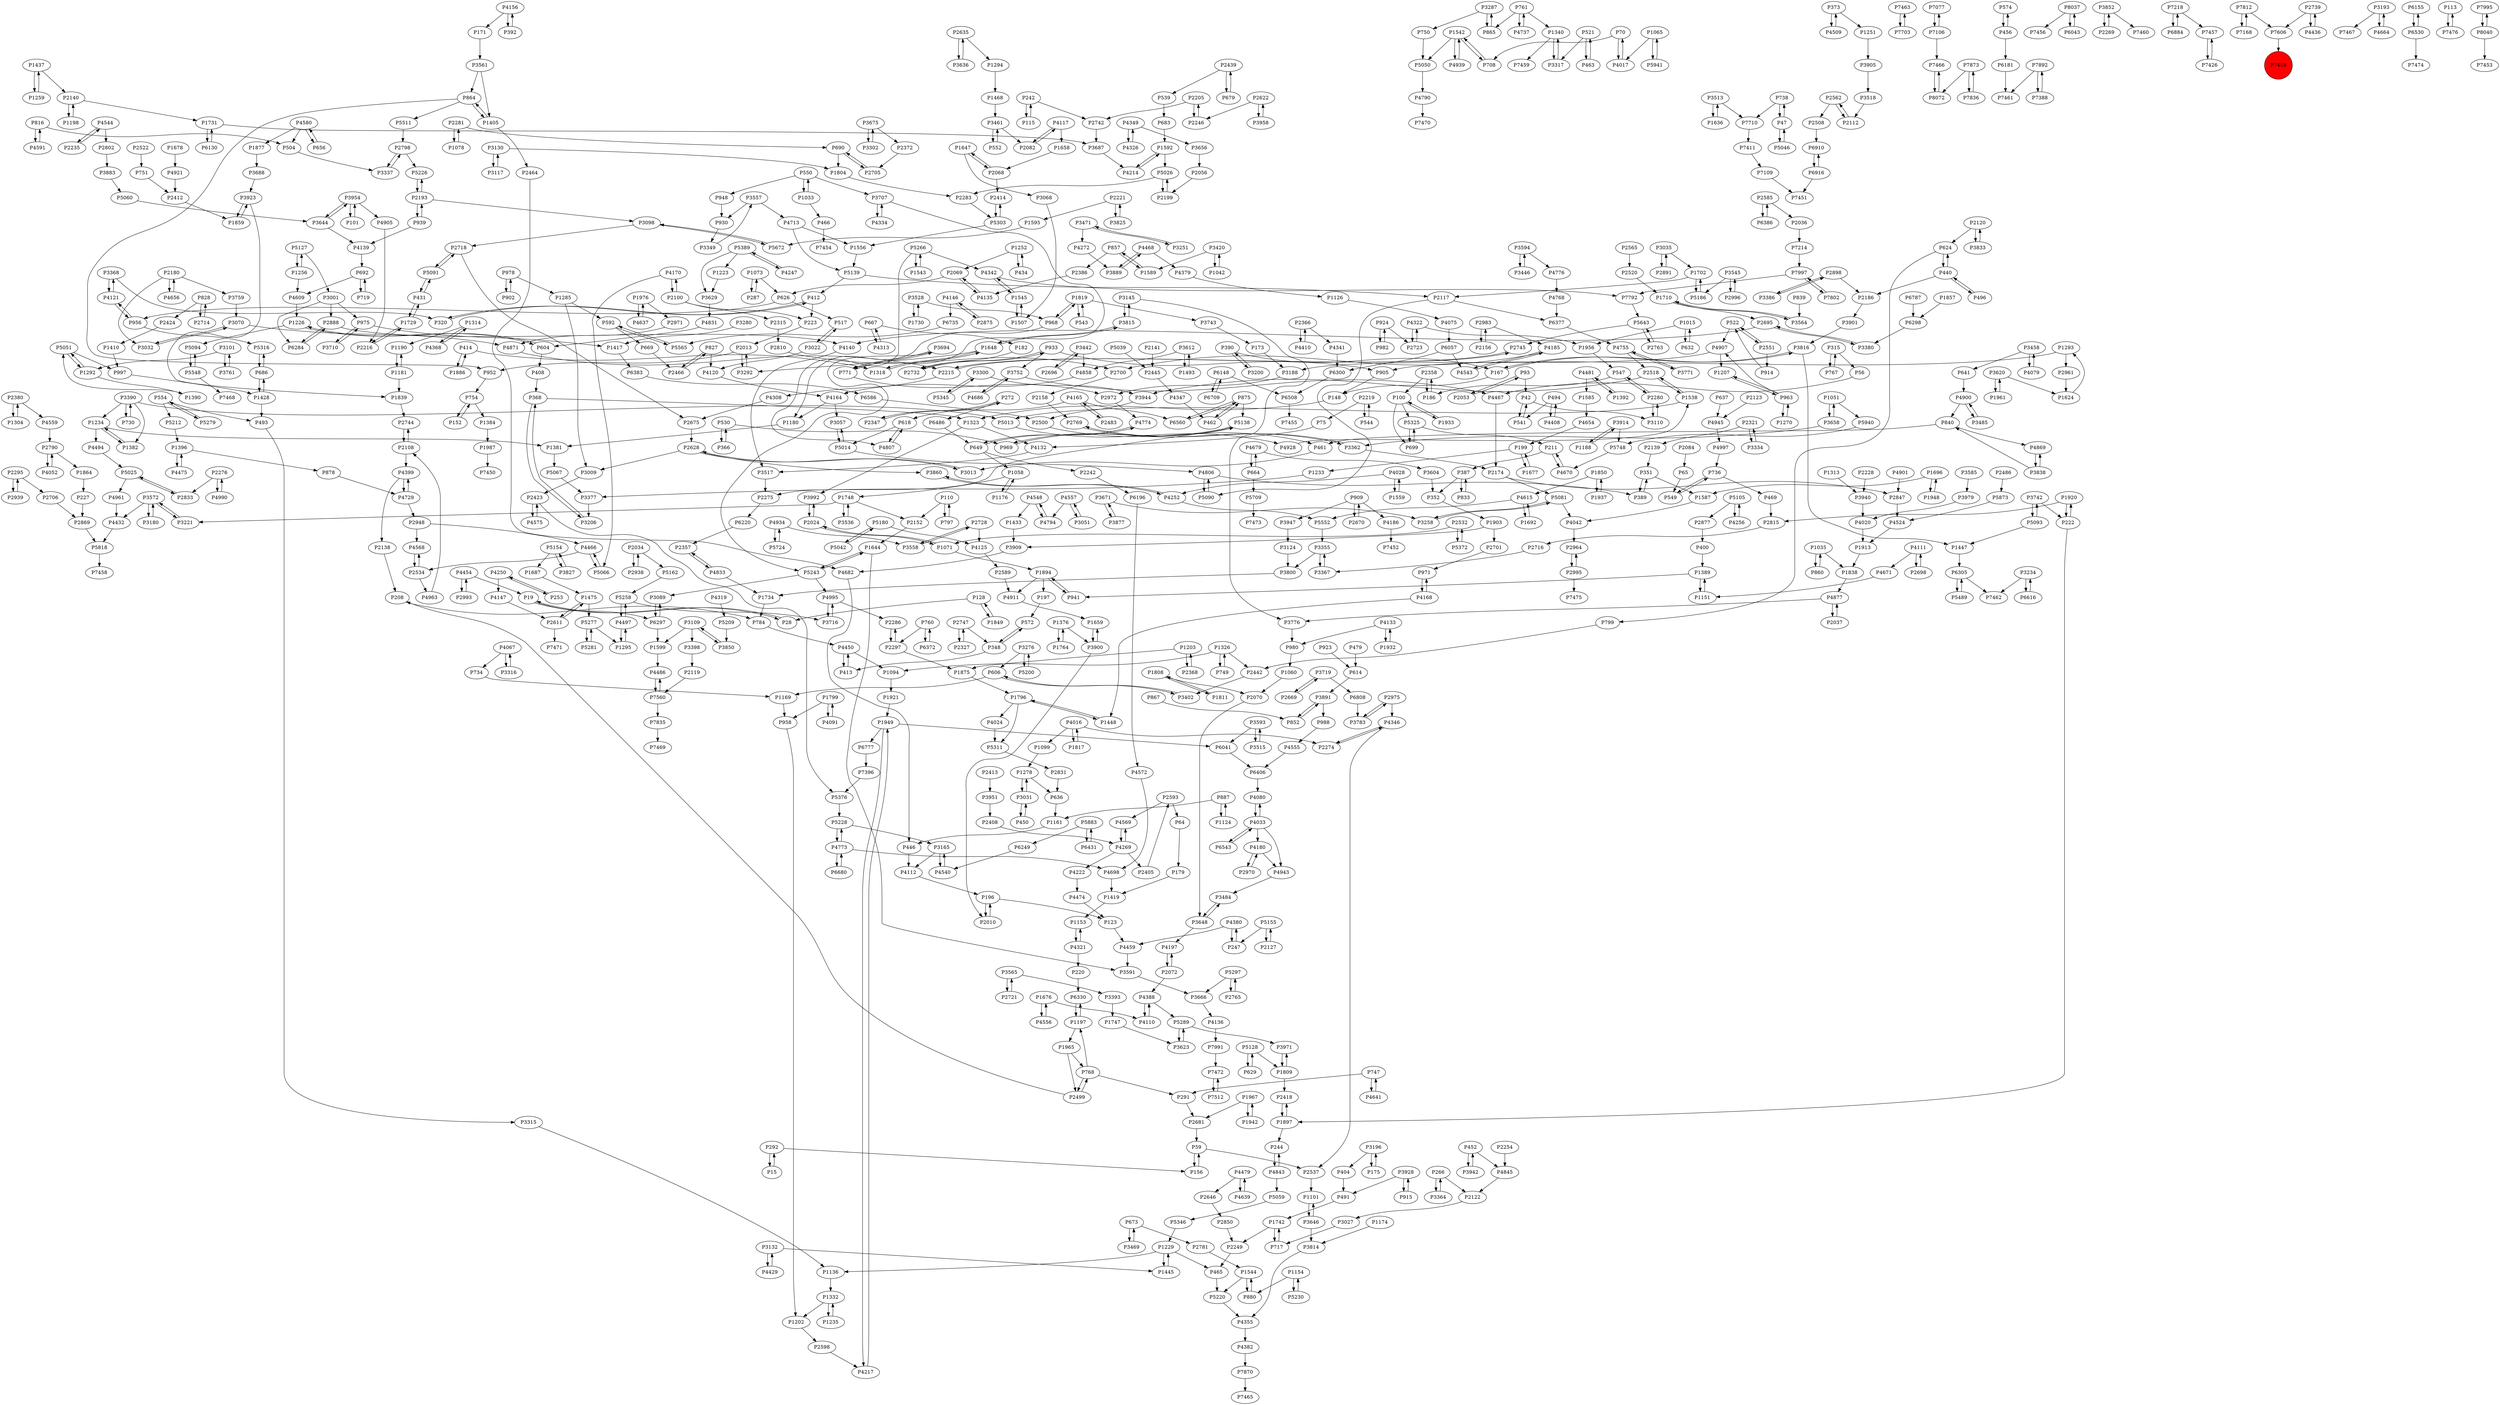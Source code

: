 digraph {
	P1190 -> P1181
	P2948 -> P4568
	P3031 -> P1278
	P6196 -> P4572
	P3860 -> P4252
	P4067 -> P734
	P827 -> P2466
	P19 -> P6297
	P2850 -> P2249
	P3909 -> P4682
	P7560 -> P7835
	P2971 -> P4871
	P2215 -> P2745
	P3572 -> P3180
	P2728 -> P3558
	P1256 -> P5127
	P3188 -> P2972
	P4877 -> P2037
	P2036 -> P7214
	P1542 -> P5050
	P6910 -> P6916
	P2072 -> P4197
	P667 -> P182
	P7463 -> P7703
	P2358 -> P100
	P816 -> P4591
	P4928 -> P1538
	P1687 -> P1475
	P5303 -> P1556
	P2585 -> P6386
	P2802 -> P3883
	P1234 -> P4494
	P2696 -> P3442
	P1392 -> P4481
	P4656 -> P2180
	P6680 -> P4773
	P3196 -> P404
	P7077 -> P7106
	P604 -> P408
	P2108 -> P2744
	P1702 -> P5186
	P3850 -> P3109
	P1731 -> P3687
	P1203 -> P2368
	P3992 -> P2024
	P958 -> P1202
	P2961 -> P1624
	P3130 -> P1804
	P4654 -> P199
	P1819 -> P3743
	P504 -> P3337
	P3707 -> P771
	P1921 -> P1949
	P4575 -> P2423
	P452 -> P4845
	P1223 -> P3629
	P3355 -> P3800
	P3783 -> P2975
	P2072 -> P4388
	P2327 -> P2747
	P939 -> P2193
	P387 -> P352
	P1545 -> P4342
	P975 -> P1417
	P816 -> P504
	P4408 -> P494
	P4042 -> P2964
	P1058 -> P1176
	P3117 -> P3130
	P1545 -> P1507
	P7411 -> P7109
	P875 -> P462
	P3620 -> P1961
	P167 -> P148
	P3442 -> P2696
	P5042 -> P5180
	P574 -> P456
	P4168 -> P971
	P1747 -> P3623
	P3620 -> P1624
	P3461 -> P2082
	P1376 -> P1764
	P3838 -> P840
	P4341 -> P6300
	P828 -> P2424
	P4197 -> P2072
	P618 -> P5014
	P5940 -> P5748
	P971 -> P4168
	P1252 -> P434
	P242 -> P115
	P606 -> P3402
	P840 -> P461
	P768 -> P1197
	P4399 -> P4729
	P2534 -> P4568
	P4020 -> P1913
	P2141 -> P2445
	P196 -> P2010
	P1542 -> P708
	P4170 -> P5066
	P3954 -> P101
	P2747 -> P2327
	P5548 -> P5094
	P4247 -> P5389
	P6297 -> P3089
	P1676 -> P4556
	P3814 -> P4355
	P2718 -> P5091
	P1804 -> P2283
	P6297 -> P1599
	P2728 -> P4125
	P3648 -> P4197
	P266 -> P3364
	P4773 -> P4698
	P2700 -> P2158
	P1949 -> P4217
	P3979 -> P4020
	P4459 -> P3591
	P4121 -> P3368
	P3658 -> P3362
	P2372 -> P2705
	P7892 -> P7388
	P2084 -> P65
	P1153 -> P4321
	P2418 -> P1897
	P2276 -> P4990
	P2219 -> P544
	P4729 -> P4399
	P1033 -> P466
	P905 -> P148
	P4349 -> P3656
	P5154 -> P1687
	P3258 -> P5081
	P4544 -> P2802
	P2522 -> P751
	P6305 -> P5489
	P750 -> P5050
	P2108 -> P4399
	P5046 -> P47
	P530 -> P366
	P3302 -> P3675
	P3362 -> P2769
	P8037 -> P7456
	P253 -> P4250
	P6148 -> P6508
	P3883 -> P5060
	P1894 -> P197
	P2295 -> P2939
	P4481 -> P1392
	P2056 -> P2199
	P292 -> P15
	P988 -> P4555
	P1647 -> P3068
	P3852 -> P2269
	P368 -> P1323
	P4615 -> P1692
	P6777 -> P7396
	P2635 -> P3636
	P493 -> P3315
	P799 -> P2442
	P5643 -> P2745
	P754 -> P1384
	P128 -> P28
	P1809 -> P2418
	P3761 -> P3101
	P1389 -> P1151
	P828 -> P2714
	P1819 -> P968
	P440 -> P2186
	P3891 -> P852
	P5139 -> P412
	P408 -> P368
	P4843 -> P5059
	P2070 -> P3648
	P1692 -> P4615
	P2964 -> P2995
	P4117 -> P2082
	P761 -> P4737
	P626 -> P517
	P431 -> P1729
	P2705 -> P690
	P42 -> P541
	P4165 -> P618
	P4833 -> P1734
	P1278 -> P636
	P3564 -> P1710
	P1961 -> P3620
	P3234 -> P6616
	P1897 -> P2418
	P2221 -> P1595
	P2123 -> P4945
	P6298 -> P3380
	P42 -> P3110
	P1235 -> P1332
	P1877 -> P3688
	P7457 -> P7426
	P3776 -> P980
	P2646 -> P2850
	P6431 -> P5883
	P440 -> P496
	P3022 -> P4120
	P3276 -> P5200
	P199 -> P1677
	P1965 -> P768
	P4125 -> P2589
	P5297 -> P2765
	P2681 -> P59
	P1437 -> P2140
	P865 -> P3287
	P2423 -> P5376
	P7466 -> P8072
	P2888 -> P6284
	P827 -> P4120
	P554 -> P493
	P539 -> P683
	P5060 -> P3644
	P414 -> P1318
	P4556 -> P1676
	P5748 -> P4670
	P2423 -> P4575
	P5266 -> P1543
	P2380 -> P4559
	P4112 -> P196
	P7873 -> P8072
	P466 -> P7454
	P3914 -> P1188
	P4217 -> P1949
	P1710 -> P3564
	P1493 -> P3612
	P199 -> P1233
	P4995 -> P3716
	P618 -> P4807
	P3951 -> P2408
	P5258 -> P3716
	P1897 -> P244
	P1976 -> P2971
	P2219 -> P75
	P4410 -> P2366
	P2499 -> P768
	P4349 -> P4326
	P4737 -> P761
	P2532 -> P5372
	P4845 -> P2122
	P4790 -> P7470
	P5277 -> P5281
	P128 -> P1849
	P686 -> P5316
	P1710 -> P2695
	P1410 -> P997
	P1188 -> P3914
	P4120 -> P4164
	P1174 -> P3814
	P4568 -> P2534
	P5258 -> P4497
	P4713 -> P5139
	P3545 -> P2996
	P4256 -> P5105
	P875 -> P6560
	P3234 -> P7462
	P649 -> P4774
	P465 -> P5220
	P7606 -> P7449
	P914 -> P522
	P65 -> P549
	P6916 -> P6910
	P4140 -> P3517
	P547 -> P2280
	P4548 -> P4794
	P179 -> P1419
	P2995 -> P7475
	P3644 -> P3954
	P4773 -> P6680
	P909 -> P4186
	P4033 -> P4943
	P15 -> P292
	P4637 -> P1976
	P5162 -> P5258
	P3458 -> P641
	P6284 -> P2888
	P3572 -> P4432
	P864 -> P5511
	P2034 -> P5162
	P4347 -> P462
	P4033 -> P6543
	P3942 -> P452
	P4214 -> P1592
	P3923 -> P1859
	P1099 -> P1278
	P867 -> P852
	P7106 -> P7077
	P554 -> P5279
	P461 -> P3013
	P1864 -> P227
	P3317 -> P1340
	P933 -> P2732
	P522 -> P2551
	P2948 -> P4466
	P1256 -> P4609
	P3471 -> P4272
	P6709 -> P6148
	P4269 -> P4569
	P4939 -> P1542
	P3001 -> P975
	P978 -> P902
	P915 -> P3928
	P975 -> P3710
	P1658 -> P2068
	P3752 -> P4686
	P3132 -> P1445
	P5311 -> P2831
	P208 -> P784
	P3193 -> P7467
	P390 -> P167
	P3130 -> P3117
	P857 -> P2386
	P3557 -> P930
	P1956 -> P547
	P2228 -> P3940
	P7792 -> P5643
	P59 -> P2537
	P1729 -> P2216
	P592 -> P669
	P2366 -> P4341
	P7812 -> P7168
	P100 -> P1933
	P3914 -> P5748
	P4509 -> P373
	P1644 -> P5243
	P952 -> P754
	P1058 -> P1748
	P2565 -> P2520
	P5026 -> P2199
	P784 -> P4450
	P242 -> P2742
	P5226 -> P2193
	P4380 -> P247
	P352 -> P1903
	P2037 -> P4877
	P2280 -> P547
	P4641 -> P747
	P6406 -> P4080
	P3398 -> P2119
	P1544 -> P880
	P649 -> P2242
	P3337 -> P2798
	P2628 -> P3860
	P1259 -> P1437
	P404 -> P491
	P4943 -> P3484
	P479 -> P614
	P3013 -> P2628
	P4833 -> P2357
	P272 -> P6486
	P3193 -> P4664
	P4524 -> P1913
	P101 -> P3954
	P4544 -> P2235
	P980 -> P1060
	P3742 -> P5093
	P6586 -> P2500
	P5209 -> P3850
	P5051 -> P997
	P3165 -> P4540
	P412 -> P223
	P1396 -> P4475
	P70 -> P4017
	P4079 -> P3458
	P2274 -> P4346
	P4308 -> P2675
	P4713 -> P1556
	P3593 -> P6041
	P412 -> P320
	P2445 -> P4347
	P5025 -> P2833
	P1314 -> P1190
	P857 -> P1589
	P3110 -> P2280
	P5186 -> P1702
	P2975 -> P4346
	P2798 -> P3337
	P6155 -> P6530
	P3889 -> P4468
	P6130 -> P1731
	P3070 -> P4871
	P4995 -> P2286
	P4432 -> P5818
	P3280 -> P1417
	P3513 -> P7710
	P4139 -> P692
	P604 -> P1226
	P6787 -> P6298
	P3688 -> P3923
	P389 -> P351
	P4997 -> P736
	P2765 -> P5297
	P5565 -> P592
	P1293 -> P905
	P1967 -> P2681
	P123 -> P4459
	P708 -> P1542
	P6884 -> P7218
	P1161 -> P446
	P2139 -> P351
	P1051 -> P3658
	P2975 -> P3783
	P3646 -> P3814
	P3109 -> P3398
	P1659 -> P3900
	P5511 -> P2798
	P4497 -> P1295
	P4776 -> P4768
	P1381 -> P5067
	P113 -> P7476
	P5155 -> P2127
	P1419 -> P1153
	P1808 -> P1811
	P4466 -> P5066
	P4342 -> P7792
	P3827 -> P5154
	P6305 -> P7462
	P2508 -> P6910
	P541 -> P42
	P387 -> P833
	P1875 -> P1796
	P3221 -> P3572
	P1933 -> P100
	P5372 -> P2532
	P3800 -> P1734
	P933 -> P905
	P2180 -> P4656
	P2205 -> P2246
	P736 -> P549
	P2551 -> P522
	P1849 -> P128
	P2486 -> P5873
	P5067 -> P3377
	P4170 -> P2100
	P4052 -> P2790
	P3420 -> P1042
	P4454 -> P2993
	P4831 -> P604
	P1234 -> P1382
	P3145 -> P3815
	P1405 -> P2464
	P3458 -> P4079
	P3528 -> P1730
	P734 -> P1169
	P2122 -> P3027
	P549 -> P736
	P3594 -> P3446
	P4843 -> P244
	P2380 -> P1304
	P930 -> P3349
	P2321 -> P3334
	P1696 -> P1948
	P156 -> P59
	P4252 -> P3860
	P6508 -> P7455
	P3838 -> P4869
	P5316 -> P686
	P4024 -> P5311
	P244 -> P4843
	P3124 -> P3800
	P1676 -> P4110
	P3292 -> P2013
	P4963 -> P2108
	P4016 -> P2274
	P3355 -> P3367
	P738 -> P47
	P469 -> P2815
	P2069 -> P626
	P2593 -> P64
	P4934 -> P3558
	P2739 -> P4436
	P3891 -> P988
	P4269 -> P4222
	P5066 -> P4466
	P247 -> P4380
	P4164 -> P3057
	P3393 -> P1747
	P2347 -> P272
	P902 -> P978
	P5325 -> P699
	P1382 -> P1234
	P4017 -> P70
	P2412 -> P1859
	P2156 -> P2983
	P2408 -> P4269
	P760 -> P2297
	P667 -> P4313
	P3656 -> P2056
	P2174 -> P5081
	P5552 -> P3355
	P2622 -> P2246
	P4388 -> P5289
	P3593 -> P3515
	P1949 -> P6041
	P4080 -> P4033
	P3585 -> P3979
	P6530 -> P7474
	P6735 -> P5565
	P4313 -> P667
	P1326 -> P2442
	P2898 -> P2186
	P8072 -> P7466
	P1405 -> P864
	P7892 -> P7461
	P771 -> P2972
	P1292 -> P1390
	P5093 -> P1447
	P2424 -> P1410
	P5091 -> P2718
	P1332 -> P1202
	P5228 -> P4773
	P2295 -> P2706
	P683 -> P1592
	P3719 -> P2669
	P390 -> P3200
	P5243 -> P4995
	P6220 -> P2357
	P2249 -> P465
	P2898 -> P3386
	P7214 -> P7997
	P4319 -> P5209
	P2622 -> P3958
	P4557 -> P3051
	P4591 -> P816
	P291 -> P2681
	P5281 -> P5277
	P5643 -> P2763
	P840 -> P4869
	P2158 -> P2769
	P4185 -> P4543
	P4388 -> P4110
	P3001 -> P6284
	P1475 -> P5277
	P4474 -> P123
	P4450 -> P1094
	P5025 -> P4961
	P4147 -> P2611
	P522 -> P4907
	P1734 -> P784
	P3536 -> P1748
	P70 -> P708
	P450 -> P3031
	P2297 -> P2286
	P6386 -> P2585
	P1850 -> P4615
	P440 -> P624
	P1965 -> P2499
	P1094 -> P1921
	P2193 -> P3098
	P1742 -> P2249
	P636 -> P1161
	P315 -> P56
	P1390 -> P5051
	P4961 -> P4432
	P669 -> P2466
	P5105 -> P2877
	P171 -> P3561
	P2024 -> P3992
	P887 -> P1161
	P730 -> P3390
	P2701 -> P971
	P4858 -> P4164
	P186 -> P2358
	P3658 -> P1051
	P5105 -> P4256
	P1304 -> P2380
	P2127 -> P5155
	P1285 -> P592
	P1065 -> P5941
	P5709 -> P7473
	P3612 -> P1493
	P880 -> P1544
	P3001 -> P2888
	P2593 -> P4569
	P5180 -> P5042
	P2611 -> P1475
	P5389 -> P1223
	P1589 -> P857
	P5818 -> P7458
	P1448 -> P1796
	P4185 -> P2700
	P738 -> P7710
	P4186 -> P7452
	P956 -> P5316
	P4679 -> P664
	P1859 -> P3923
	P4133 -> P980
	P3022 -> P517
	P1559 -> P4028
	P392 -> P4156
	P624 -> P440
	P4342 -> P1545
	P2246 -> P2205
	P1796 -> P1448
	P550 -> P948
	P924 -> P2723
	P8037 -> P6043
	P2747 -> P348
	P5724 -> P4934
	P530 -> P969
	P4609 -> P1226
	P7812 -> P7606
	P5228 -> P3165
	P4572 -> P4698
	P5325 -> P211
	P751 -> P2412
	P5154 -> P3827
	P2499 -> P208
	P2120 -> P3833
	P5051 -> P1292
	P1587 -> P4042
	P6486 -> P649
	P366 -> P530
	P3947 -> P3124
	P4990 -> P2276
	P606 -> P1169
	P1384 -> P1987
	P2875 -> P4146
	P2635 -> P1294
	P1920 -> P222
	P4380 -> P4459
	P2589 -> P4911
	P2562 -> P2508
	P4326 -> P4349
	P2739 -> P7606
	P3315 -> P1136
	P4869 -> P3838
	P3132 -> P4429
	P4436 -> P2739
	P348 -> P572
	P4346 -> P2537
	P3710 -> P975
	P4945 -> P4997
	P4016 -> P1099
	P1226 -> P5094
	P4322 -> P2723
	P3386 -> P2898
	P1207 -> P963
	P100 -> P699
	P1197 -> P1965
	P552 -> P3461
	P909 -> P2670
	P3666 -> P4136
	P3390 -> P5013
	P3816 -> P167
	P6372 -> P760
	P4067 -> P3316
	P997 -> P1428
	P7168 -> P7812
	P5127 -> P3001
	P3604 -> P352
	P3035 -> P2891
	P2877 -> P400
	P2283 -> P5303
	P2269 -> P3852
	P6041 -> P6406
	P2013 -> P3292
	P572 -> P348
	P550 -> P1033
	P3954 -> P3644
	P3098 -> P2718
	P320 -> P412
	P3944 -> P2500
	P1894 -> P4911
	P5883 -> P6249
	P2010 -> P196
	P2847 -> P4524
	P2532 -> P1071
	P7997 -> P7792
	P1234 -> P1381
	P3742 -> P222
	P5277 -> P1295
	P1677 -> P199
	P3833 -> P2120
	P1202 -> P2598
	P4543 -> P4185
	P2013 -> P952
	P4164 -> P1180
	P3928 -> P491
	P351 -> P1587
	P4136 -> P7991
	P4686 -> P3752
	P3594 -> P4776
	P686 -> P1428
	P1060 -> P2070
	P7512 -> P7472
	P3032 -> P3070
	P3390 -> P730
	P3031 -> P450
	P4399 -> P2138
	P3367 -> P3355
	P4559 -> P2790
	P543 -> P1819
	P673 -> P3469
	P1920 -> P2815
	P2714 -> P828
	P6808 -> P3783
	P2100 -> P4170
	P4934 -> P5724
	P2215 -> P4308
	P463 -> P521
	P3145 -> P3776
	P3852 -> P7460
	P4180 -> P4943
	P1042 -> P3420
	P292 -> P156
	P4165 -> P6560
	P5128 -> P629
	P1742 -> P717
	P1051 -> P5940
	P348 -> P413
	P1318 -> P1648
	P963 -> P1207
	P5059 -> P5346
	P4133 -> P1932
	P1886 -> P414
	P521 -> P3317
	P1229 -> P1445
	P431 -> P5091
	P2669 -> P3719
	P4132 -> P3517
	P4774 -> P649
	P196 -> P123
	P3771 -> P4755
	P2518 -> P3944
	P3558 -> P2728
	P56 -> P4467
	P93 -> P2053
	P3716 -> P4995
	P3905 -> P3518
	P2120 -> P624
	P3940 -> P4020
	P2034 -> P2938
	P2199 -> P5026
	P4454 -> P19
	P7870 -> P7465
	P3469 -> P673
	P1251 -> P3905
	P1799 -> P958
	P400 -> P1389
	P1294 -> P1468
	P1437 -> P1259
	P761 -> P1340
	P4479 -> P2646
	P3362 -> P2174
	P5346 -> P1229
	P4871 -> P2215
	P2216 -> P1729
	P2598 -> P4217
	P197 -> P572
	P5230 -> P1154
	P4334 -> P3707
	P1838 -> P4877
	P7218 -> P6884
	P3545 -> P5186
	P2833 -> P5025
	P2281 -> P1078
	P1428 -> P686
	P3815 -> P1648
	P1647 -> P2068
	P1857 -> P6298
	P2053 -> P93
	P1292 -> P5051
	P2983 -> P4185
	P4033 -> P4080
	P1015 -> P1956
	P4146 -> P2875
	P2386 -> P4135
	P5039 -> P2445
	P3958 -> P2622
	P93 -> P42
	P2413 -> P3951
	P2500 -> P461
	P7560 -> P4486
	P3719 -> P6808
	P1556 -> P5139
	P1252 -> P2069
	P5127 -> P1256
	P626 -> P956
	P2551 -> P914
	P5212 -> P1396
	P3368 -> P320
	P864 -> P1405
	P6383 -> P6586
	P3035 -> P1702
	P1538 -> P5013
	P100 -> P5325
	P1101 -> P3646
	P1932 -> P4133
	P1599 -> P4486
	P2698 -> P4111
	P4911 -> P1659
	P1015 -> P632
	P1949 -> P6777
	P1326 -> P749
	P3089 -> P6297
	P624 -> P799
	P5389 -> P4247
	P1340 -> P3317
	P963 -> P4907
	P2366 -> P4410
	P4467 -> P2174
	P4755 -> P3771
	P2439 -> P679
	P5289 -> P3623
	P3565 -> P2721
	P4429 -> P3132
	P1538 -> P2518
	P1035 -> P860
	P2628 -> P3013
	P414 -> P1886
	P3165 -> P4112
	P2996 -> P3545
	P1764 -> P1376
	P2938 -> P2034
	P3971 -> P1809
	P1226 -> P604
	P7995 -> P8040
	P1326 -> P1094
	P2193 -> P939
	P5376 -> P5228
	P4877 -> P3776
	P1543 -> P5266
	P4222 -> P4474
	P1595 -> P5672
	P7472 -> P7512
	P1648 -> P1318
	P494 -> P541
	P2254 -> P4845
	P1293 -> P2961
	P368 -> P3206
	P7991 -> P7472
	P373 -> P1251
	P3752 -> P4467
	P4028 -> P1559
	P6330 -> P1197
	P3557 -> P4713
	P554 -> P5212
	P1126 -> P4075
	P1176 -> P1058
	P968 -> P1180
	P629 -> P5128
	P4468 -> P4379
	P3420 -> P1589
	P2742 -> P3687
	P4698 -> P1419
	P5297 -> P3666
	P6916 -> P7451
	P4111 -> P2698
	P211 -> P4670
	P4382 -> P7870
	P3954 -> P4905
	P2442 -> P3402
	P1942 -> P1967
	P1748 -> P3536
	P4921 -> P2412
	P2562 -> P2112
	P1648 -> P3292
	P6148 -> P6709
	P5139 -> P2117
	P679 -> P2439
	P4321 -> P220
	P2781 -> P1544
	P496 -> P440
	P452 -> P3942
	P5489 -> P6305
	P3109 -> P1599
	P3528 -> P968
	P5026 -> P2283
	P2280 -> P3110
	P4091 -> P1799
	P3671 -> P3258
	P19 -> P28
	P4557 -> P4794
	P7997 -> P7802
	P1817 -> P4016
	P434 -> P1252
	P4729 -> P2948
	P462 -> P875
	P3485 -> P4900
	P768 -> P2499
	P7218 -> P7457
	P5013 -> P4928
	P2939 -> P2295
	P909 -> P3947
	P4165 -> P2483
	P1198 -> P2140
	P1937 -> P1850
	P4682 -> P446
	P5128 -> P1809
	P3027 -> P717
	P4580 -> P504
	P3816 -> P1447
	P494 -> P4408
	P2537 -> P1101
	P7396 -> P5376
	P315 -> P767
	P5266 -> P4807
	P7836 -> P7873
	P3877 -> P3671
	P2798 -> P5226
	P5303 -> P2414
	P59 -> P156
	P1229 -> P1136
	P2869 -> P5818
	P2763 -> P5643
	P5138 -> P2275
	P3251 -> P3471
	P1181 -> P1190
	P923 -> P614
	P152 -> P754
	P3180 -> P3572
	P2769 -> P3362
	P3377 -> P3206
	P3101 -> P3761
	P3743 -> P173
	P978 -> P1285
	P2205 -> P2742
	P4250 -> P4147
	P1197 -> P6330
	P5289 -> P3971
	P3675 -> P3302
	P456 -> P6181
	P4450 -> P413
	P4806 -> P389
	P2405 -> P2593
	P1475 -> P2611
	P287 -> P1073
	P1748 -> P3221
	P2466 -> P827
	P2221 -> P3825
	P2024 -> P1071
	P1033 -> P550
	P173 -> P3188
	P1136 -> P1332
	P5200 -> P3276
	P3707 -> P4334
	P5548 -> P7468
	P3471 -> P3251
	P1850 -> P1937
	P3461 -> P552
	P4905 -> P2216
	P5014 -> P4806
	P2174 -> P2847
	P924 -> P982
	P4117 -> P1658
	P878 -> P4729
	P2082 -> P4117
	P211 -> P387
	P3687 -> P4214
	P2117 -> P6377
	P649 -> P1058
	P5266 -> P4342
	P2888 -> P4140
	P4028 -> P4252
	P1332 -> P1235
	P1071 -> P1894
	P4494 -> P5025
	P2286 -> P2297
	P4110 -> P4388
	P939 -> P4139
	P692 -> P719
	P2180 -> P3032
	P544 -> P2219
	P4272 -> P3889
	P148 -> P1323
	P8040 -> P7995
	P760 -> P6372
	P1073 -> P287
	P4907 -> P1207
	P1323 -> P4132
	P5081 -> P3258
	P1624 -> P1293
	P948 -> P930
	P7426 -> P7457
	P4156 -> P392
	P5180 -> P4125
	P797 -> P110
	P2810 -> P2700
	P5873 -> P4524
	P1592 -> P4214
	P3200 -> P390
	P5279 -> P554
	P1903 -> P2701
	P1313 -> P3940
	P4794 -> P4548
	P4468 -> P3889
	P1065 -> P4017
	P3287 -> P750
	P3694 -> P771
	P3561 -> P1405
	P3923 -> P1839
	P4580 -> P1877
	P3057 -> P5014
	P1169 -> P958
	P8040 -> P7453
	P4322 -> P1956
	P3316 -> P4067
	P175 -> P3196
	P2138 -> P208
	P2983 -> P2156
	P220 -> P6330
	P3300 -> P5345
	P1542 -> P4939
	P747 -> P4641
	P2706 -> P2869
	P4900 -> P3485
	P5345 -> P3300
	P2140 -> P1198
	P4548 -> P1433
	P3101 -> P1292
	P2972 -> P4774
	P2611 -> P7471
	P3636 -> P2635
	P2068 -> P2414
	P839 -> P3564
	P1285 -> P3009
	P1396 -> P878
	P1903 -> P3909
	P3518 -> P2112
	P692 -> P4609
	P767 -> P315
	P2297 -> P1875
	P2716 -> P3367
	P1585 -> P4654
	P222 -> P1897
	P7106 -> P7466
	P3644 -> P4139
	P4679 -> P3604
	P747 -> P291
	P3402 -> P606
	P875 -> P5138
	P110 -> P797
	P3901 -> P3816
	P4907 -> P3188
	P3675 -> P2372
	P3694 -> P5243
	P2100 -> P2315
	P2069 -> P4135
	P7109 -> P7451
	P3276 -> P606
	P2670 -> P909
	P690 -> P2705
	P1233 -> P3377
	P768 -> P291
	P1340 -> P7459
	P982 -> P924
	P3825 -> P2221
	P266 -> P2122
	P5389 -> P3629
	P2242 -> P6196
	P5093 -> P3742
	P690 -> P1804
	P5014 -> P3057
	P1811 -> P1808
	P2414 -> P5303
	P446 -> P4112
	P4269 -> P2405
	P963 -> P1270
	P1592 -> P5026
	P833 -> P387
	P28 -> P19
	P1323 -> P3992
	P614 -> P3891
	P491 -> P1742
	P1270 -> P963
	P2993 -> P4454
	P2100 -> P223
	P3612 -> P4858
	P749 -> P1326
	P3368 -> P4121
	P2721 -> P3565
	P771 -> P3694
	P1976 -> P4637
	P1648 -> P3815
	P167 -> P3816
	P6543 -> P4033
	P2112 -> P2562
	P1808 -> P2070
	P2732 -> P933
	P4900 -> P840
	P1644 -> P3591
	P5243 -> P1644
	P3561 -> P864
	P4806 -> P5090
	P3109 -> P3850
	P1730 -> P3528
	P1180 -> P1381
	P5094 -> P5548
	P4121 -> P956
	P3380 -> P2695
	P3900 -> P1659
	P592 -> P5565
	P4016 -> P1817
	P2831 -> P636
	P4555 -> P6406
	P2439 -> P539
	P547 -> P186
	P1376 -> P3900
	P1796 -> P5311
	P1151 -> P1389
	P1948 -> P1696
	P3206 -> P368
	P1819 -> P543
	P7835 -> P7469
	P5090 -> P4806
	P1071 -> P2024
	P5091 -> P431
	P2193 -> P5226
	P887 -> P1124
	P3068 -> P1507
	P4111 -> P4671
	P7710 -> P7411
	P110 -> P2152
	P3051 -> P4557
	P6530 -> P6155
	P699 -> P5325
	P2068 -> P1647
	P3815 -> P3145
	P3629 -> P4831
	P3648 -> P3484
	P4569 -> P4269
	P4346 -> P2274
	P4180 -> P2970
	P864 -> P952
	P968 -> P1819
	P3287 -> P865
	P1447 -> P6305
	P1636 -> P3513
	P2276 -> P2833
	P47 -> P5046
	P227 -> P2869
	P222 -> P1920
	P656 -> P4580
	P2368 -> P1203
	P1154 -> P5230
	P4135 -> P2069
	P3196 -> P175
	P1987 -> P7450
	P272 -> P2347
	P4250 -> P253
	P3623 -> P5289
	P1203 -> P1875
	P4615 -> P5552
	P5941 -> P1065
	P6181 -> P7461
	P64 -> P179
	P1678 -> P4921
	P3484 -> P3648
	P1799 -> P4091
	P2744 -> P2108
	P4075 -> P6057
	P2790 -> P1864
	P3009 -> P2423
	P2995 -> P2964
	P4768 -> P6377
	P860 -> P1035
	P4466 -> P2534
	P2695 -> P4140
	P4033 -> P4180
	P1295 -> P4497
	P2815 -> P2716
	P5883 -> P6431
	P4639 -> P4479
	P2483 -> P4165
	P1278 -> P3031
	P4368 -> P1314
	P182 -> P2732
	P2180 -> P3759
	P3390 -> P1234
	P3334 -> P2321
	P4755 -> P2518
	P5050 -> P4790
	P4321 -> P1153
	P1731 -> P6130
	P1544 -> P5220
	P3446 -> P3594
	P1417 -> P6383
	P6560 -> P875
	P1702 -> P2117
	P1035 -> P1838
	P47 -> P738
	P1433 -> P3909
	P2790 -> P4052
	P3349 -> P3557
	P1696 -> P1587
	P719 -> P692
	P1839 -> P2744
	P4479 -> P4639
	P673 -> P2781
	P1894 -> P941
	P4807 -> P618
	P3513 -> P1636
	P1428 -> P493
	P6377 -> P4755
	P4379 -> P1126
	P4355 -> P4382
	P115 -> P242
	P2695 -> P3380
	P3517 -> P2275
	P2358 -> P186
	P3759 -> P3070
	P4481 -> P1585
	P7476 -> P113
	P2518 -> P1538
	P5220 -> P4355
	P2235 -> P4544
	P664 -> P5709
	P2152 -> P1644
	P521 -> P463
	P4664 -> P3193
	P3442 -> P4858
	P3900 -> P2010
	P2745 -> P2215
	P1229 -> P465
	P3098 -> P5672
	P1314 -> P4368
	P637 -> P4945
	P5081 -> P4042
	P3671 -> P3877
	P641 -> P4900
	P6249 -> P4540
	P7802 -> P7997
	P2970 -> P4180
	P3928 -> P915
	P2520 -> P1710
	P4497 -> P5258
	P1729 -> P431
	P517 -> P3022
	P5672 -> P3098
	P3565 -> P3393
	P4156 -> P171
	P2140 -> P1731
	P6043 -> P8037
	P7703 -> P7463
	P632 -> P1015
	P3390 -> P1382
	P1389 -> P941
	P2585 -> P2036
	P3646 -> P1101
	P2119 -> P7560
	P5138 -> P969
	P6057 -> P6300
	P2718 -> P2675
	P933 -> P3752
	P3515 -> P3593
	P3070 -> P3032
	P456 -> P574
	P2117 -> P5090
	P1445 -> P1229
	P1507 -> P1545
	P956 -> P4121
	P754 -> P152
	P4901 -> P2847
	P550 -> P3707
	P6616 -> P3234
	P4670 -> P211
	P2891 -> P3035
	P2675 -> P2628
	P3364 -> P266
	P1154 -> P880
	P2186 -> P3901
	P1078 -> P2281
	P4580 -> P656
	P1809 -> P3971
	P413 -> P4450
	P1468 -> P3461
	P4773 -> P5228
	P2534 -> P4963
	P2315 -> P2810
	P2275 -> P6220
	P1124 -> P887
	P6300 -> P6508
	P664 -> P4679
	P5243 -> P3089
	P351 -> P389
	P717 -> P1742
	P3572 -> P3221
	P2464 -> P4682
	P4671 -> P1151
	P4146 -> P6735
	P761 -> P865
	P1181 -> P1839
	P223 -> P2013
	P969 -> P5138
	P2281 -> P690
	P5155 -> P247
	P1967 -> P1942
	P373 -> P4509
	P941 -> P1894
	P1073 -> P626
	P3591 -> P3666
	P4252 -> P5552
	P6057 -> P4543
	P2357 -> P4833
	P7388 -> P7892
	P852 -> P3891
	P4486 -> P7560
	P1748 -> P2152
	P4168 -> P1448
	P4540 -> P3165
	P1796 -> P4024
	P2628 -> P3009
	P2723 -> P4322
	P3300 -> P3944
	P1913 -> P1838
	P736 -> P469
	P4475 -> P1396
	P7873 -> P7836
	P75 -> P4132
	P2321 -> P2139
	P7449 [shape=circle]
	P7449 [style=filled]
	P7449 [fillcolor=red]
}